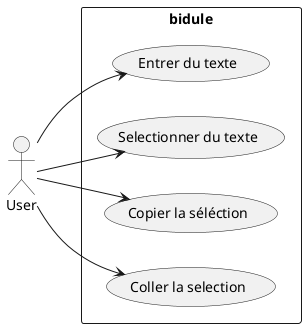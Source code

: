 @startuml
'https://plantuml.com/use-case-diagram

left to right direction
skinparam packageStyle rect
skinparam shadowing false

actor User

rectangle bidule {
    usecase "Entrer du texte" as txt
    usecase "Selectionner du texte" as select
    usecase "Copier la séléction" as cp
    usecase "Coller la selection" as paste
}

User -> txt
User -> select
User -> cp
User --> paste

@enduml